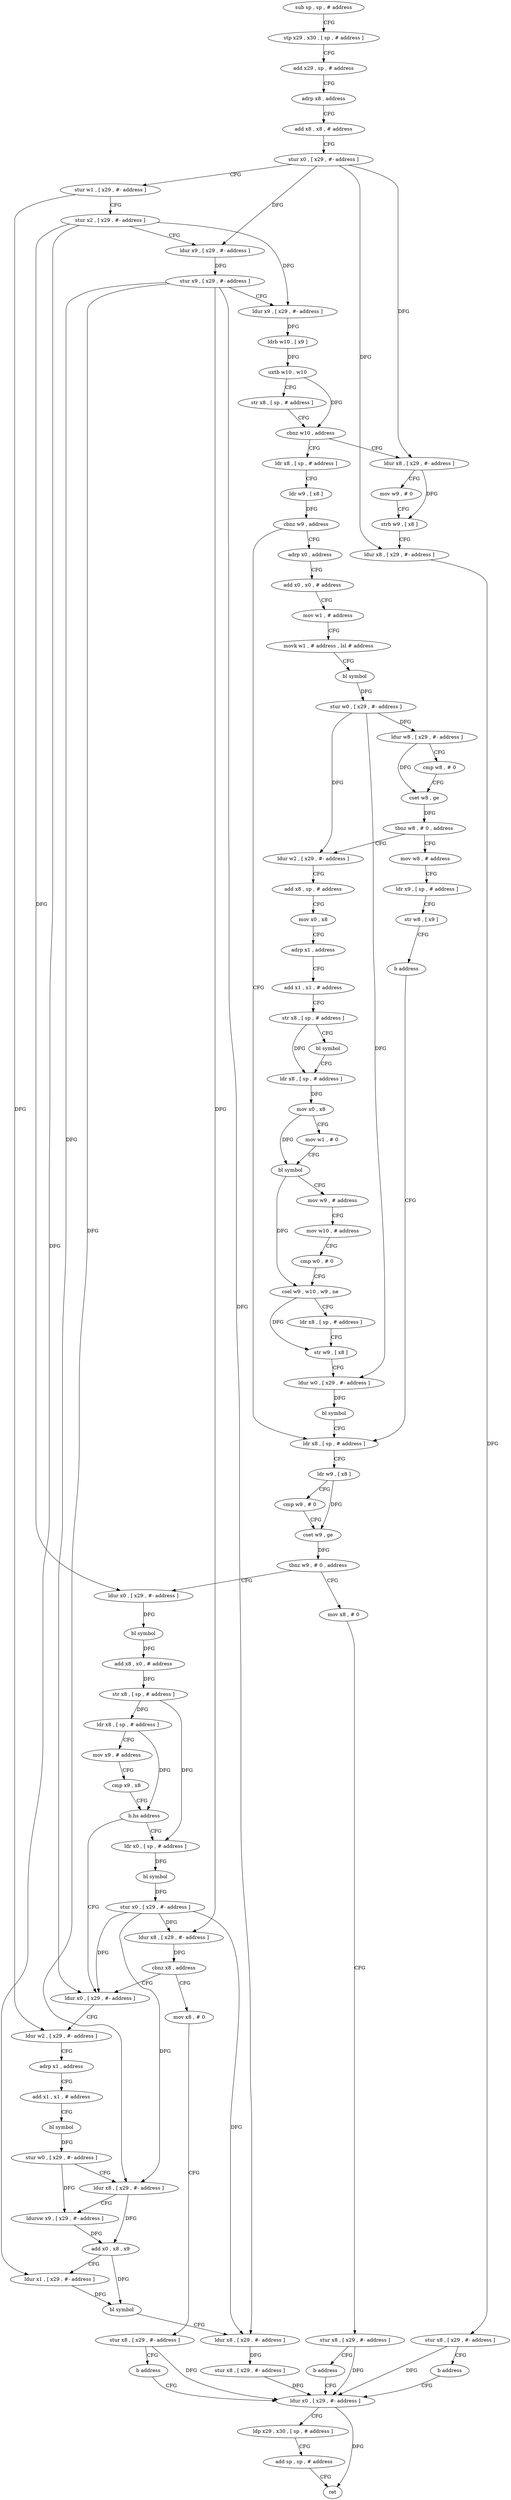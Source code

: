 digraph "func" {
"4329240" [label = "sub sp , sp , # address" ]
"4329244" [label = "stp x29 , x30 , [ sp , # address ]" ]
"4329248" [label = "add x29 , sp , # address" ]
"4329252" [label = "adrp x8 , address" ]
"4329256" [label = "add x8 , x8 , # address" ]
"4329260" [label = "stur x0 , [ x29 , #- address ]" ]
"4329264" [label = "stur w1 , [ x29 , #- address ]" ]
"4329268" [label = "stur x2 , [ x29 , #- address ]" ]
"4329272" [label = "ldur x9 , [ x29 , #- address ]" ]
"4329276" [label = "stur x9 , [ x29 , #- address ]" ]
"4329280" [label = "ldur x9 , [ x29 , #- address ]" ]
"4329284" [label = "ldrb w10 , [ x9 ]" ]
"4329288" [label = "uxtb w10 , w10" ]
"4329292" [label = "str x8 , [ sp , # address ]" ]
"4329296" [label = "cbnz w10 , address" ]
"4329324" [label = "ldr x8 , [ sp , # address ]" ]
"4329300" [label = "ldur x8 , [ x29 , #- address ]" ]
"4329328" [label = "ldr w9 , [ x8 ]" ]
"4329332" [label = "cbnz w9 , address" ]
"4329468" [label = "ldr x8 , [ sp , # address ]" ]
"4329336" [label = "adrp x0 , address" ]
"4329304" [label = "mov w9 , # 0" ]
"4329308" [label = "strb w9 , [ x8 ]" ]
"4329312" [label = "ldur x8 , [ x29 , #- address ]" ]
"4329316" [label = "stur x8 , [ x29 , #- address ]" ]
"4329320" [label = "b address" ]
"4329616" [label = "ldur x0 , [ x29 , #- address ]" ]
"4329472" [label = "ldr w9 , [ x8 ]" ]
"4329476" [label = "cmp w9 , # 0" ]
"4329480" [label = "cset w9 , ge" ]
"4329484" [label = "tbnz w9 , # 0 , address" ]
"4329500" [label = "ldur x0 , [ x29 , #- address ]" ]
"4329488" [label = "mov x8 , # 0" ]
"4329340" [label = "add x0 , x0 , # address" ]
"4329344" [label = "mov w1 , # address" ]
"4329348" [label = "movk w1 , # address , lsl # address" ]
"4329352" [label = "bl symbol" ]
"4329356" [label = "stur w0 , [ x29 , #- address ]" ]
"4329360" [label = "ldur w8 , [ x29 , #- address ]" ]
"4329364" [label = "cmp w8 , # 0" ]
"4329368" [label = "cset w8 , ge" ]
"4329372" [label = "tbnz w8 , # 0 , address" ]
"4329392" [label = "ldur w2 , [ x29 , #- address ]" ]
"4329376" [label = "mov w8 , # address" ]
"4329620" [label = "ldp x29 , x30 , [ sp , # address ]" ]
"4329624" [label = "add sp , sp , # address" ]
"4329628" [label = "ret" ]
"4329504" [label = "bl symbol" ]
"4329508" [label = "add x8 , x0 , # address" ]
"4329512" [label = "str x8 , [ sp , # address ]" ]
"4329516" [label = "ldr x8 , [ sp , # address ]" ]
"4329520" [label = "mov x9 , # address" ]
"4329524" [label = "cmp x9 , x8" ]
"4329528" [label = "b.hs address" ]
"4329564" [label = "ldur x0 , [ x29 , #- address ]" ]
"4329532" [label = "ldr x0 , [ sp , # address ]" ]
"4329492" [label = "stur x8 , [ x29 , #- address ]" ]
"4329496" [label = "b address" ]
"4329396" [label = "add x8 , sp , # address" ]
"4329400" [label = "mov x0 , x8" ]
"4329404" [label = "adrp x1 , address" ]
"4329408" [label = "add x1 , x1 , # address" ]
"4329412" [label = "str x8 , [ sp , # address ]" ]
"4329416" [label = "bl symbol" ]
"4329420" [label = "ldr x8 , [ sp , # address ]" ]
"4329424" [label = "mov x0 , x8" ]
"4329428" [label = "mov w1 , # 0" ]
"4329432" [label = "bl symbol" ]
"4329436" [label = "mov w9 , # address" ]
"4329440" [label = "mov w10 , # address" ]
"4329444" [label = "cmp w0 , # 0" ]
"4329448" [label = "csel w9 , w10 , w9 , ne" ]
"4329452" [label = "ldr x8 , [ sp , # address ]" ]
"4329456" [label = "str w9 , [ x8 ]" ]
"4329460" [label = "ldur w0 , [ x29 , #- address ]" ]
"4329464" [label = "bl symbol" ]
"4329380" [label = "ldr x9 , [ sp , # address ]" ]
"4329384" [label = "str w8 , [ x9 ]" ]
"4329388" [label = "b address" ]
"4329568" [label = "ldur w2 , [ x29 , #- address ]" ]
"4329572" [label = "adrp x1 , address" ]
"4329576" [label = "add x1 , x1 , # address" ]
"4329580" [label = "bl symbol" ]
"4329584" [label = "stur w0 , [ x29 , #- address ]" ]
"4329588" [label = "ldur x8 , [ x29 , #- address ]" ]
"4329592" [label = "ldursw x9 , [ x29 , #- address ]" ]
"4329596" [label = "add x0 , x8 , x9" ]
"4329600" [label = "ldur x1 , [ x29 , #- address ]" ]
"4329604" [label = "bl symbol" ]
"4329608" [label = "ldur x8 , [ x29 , #- address ]" ]
"4329612" [label = "stur x8 , [ x29 , #- address ]" ]
"4329536" [label = "bl symbol" ]
"4329540" [label = "stur x0 , [ x29 , #- address ]" ]
"4329544" [label = "ldur x8 , [ x29 , #- address ]" ]
"4329548" [label = "cbnz x8 , address" ]
"4329552" [label = "mov x8 , # 0" ]
"4329556" [label = "stur x8 , [ x29 , #- address ]" ]
"4329560" [label = "b address" ]
"4329240" -> "4329244" [ label = "CFG" ]
"4329244" -> "4329248" [ label = "CFG" ]
"4329248" -> "4329252" [ label = "CFG" ]
"4329252" -> "4329256" [ label = "CFG" ]
"4329256" -> "4329260" [ label = "CFG" ]
"4329260" -> "4329264" [ label = "CFG" ]
"4329260" -> "4329272" [ label = "DFG" ]
"4329260" -> "4329300" [ label = "DFG" ]
"4329260" -> "4329312" [ label = "DFG" ]
"4329264" -> "4329268" [ label = "CFG" ]
"4329264" -> "4329568" [ label = "DFG" ]
"4329268" -> "4329272" [ label = "CFG" ]
"4329268" -> "4329280" [ label = "DFG" ]
"4329268" -> "4329500" [ label = "DFG" ]
"4329268" -> "4329600" [ label = "DFG" ]
"4329272" -> "4329276" [ label = "DFG" ]
"4329276" -> "4329280" [ label = "CFG" ]
"4329276" -> "4329564" [ label = "DFG" ]
"4329276" -> "4329588" [ label = "DFG" ]
"4329276" -> "4329608" [ label = "DFG" ]
"4329276" -> "4329544" [ label = "DFG" ]
"4329280" -> "4329284" [ label = "DFG" ]
"4329284" -> "4329288" [ label = "DFG" ]
"4329288" -> "4329292" [ label = "CFG" ]
"4329288" -> "4329296" [ label = "DFG" ]
"4329292" -> "4329296" [ label = "CFG" ]
"4329296" -> "4329324" [ label = "CFG" ]
"4329296" -> "4329300" [ label = "CFG" ]
"4329324" -> "4329328" [ label = "CFG" ]
"4329300" -> "4329304" [ label = "CFG" ]
"4329300" -> "4329308" [ label = "DFG" ]
"4329328" -> "4329332" [ label = "DFG" ]
"4329332" -> "4329468" [ label = "CFG" ]
"4329332" -> "4329336" [ label = "CFG" ]
"4329468" -> "4329472" [ label = "CFG" ]
"4329336" -> "4329340" [ label = "CFG" ]
"4329304" -> "4329308" [ label = "CFG" ]
"4329308" -> "4329312" [ label = "CFG" ]
"4329312" -> "4329316" [ label = "DFG" ]
"4329316" -> "4329320" [ label = "CFG" ]
"4329316" -> "4329616" [ label = "DFG" ]
"4329320" -> "4329616" [ label = "CFG" ]
"4329616" -> "4329620" [ label = "CFG" ]
"4329616" -> "4329628" [ label = "DFG" ]
"4329472" -> "4329476" [ label = "CFG" ]
"4329472" -> "4329480" [ label = "DFG" ]
"4329476" -> "4329480" [ label = "CFG" ]
"4329480" -> "4329484" [ label = "DFG" ]
"4329484" -> "4329500" [ label = "CFG" ]
"4329484" -> "4329488" [ label = "CFG" ]
"4329500" -> "4329504" [ label = "DFG" ]
"4329488" -> "4329492" [ label = "CFG" ]
"4329340" -> "4329344" [ label = "CFG" ]
"4329344" -> "4329348" [ label = "CFG" ]
"4329348" -> "4329352" [ label = "CFG" ]
"4329352" -> "4329356" [ label = "DFG" ]
"4329356" -> "4329360" [ label = "DFG" ]
"4329356" -> "4329392" [ label = "DFG" ]
"4329356" -> "4329460" [ label = "DFG" ]
"4329360" -> "4329364" [ label = "CFG" ]
"4329360" -> "4329368" [ label = "DFG" ]
"4329364" -> "4329368" [ label = "CFG" ]
"4329368" -> "4329372" [ label = "DFG" ]
"4329372" -> "4329392" [ label = "CFG" ]
"4329372" -> "4329376" [ label = "CFG" ]
"4329392" -> "4329396" [ label = "CFG" ]
"4329376" -> "4329380" [ label = "CFG" ]
"4329620" -> "4329624" [ label = "CFG" ]
"4329624" -> "4329628" [ label = "CFG" ]
"4329504" -> "4329508" [ label = "DFG" ]
"4329508" -> "4329512" [ label = "DFG" ]
"4329512" -> "4329516" [ label = "DFG" ]
"4329512" -> "4329532" [ label = "DFG" ]
"4329516" -> "4329520" [ label = "CFG" ]
"4329516" -> "4329528" [ label = "DFG" ]
"4329520" -> "4329524" [ label = "CFG" ]
"4329524" -> "4329528" [ label = "CFG" ]
"4329528" -> "4329564" [ label = "CFG" ]
"4329528" -> "4329532" [ label = "CFG" ]
"4329564" -> "4329568" [ label = "CFG" ]
"4329532" -> "4329536" [ label = "DFG" ]
"4329492" -> "4329496" [ label = "CFG" ]
"4329492" -> "4329616" [ label = "DFG" ]
"4329496" -> "4329616" [ label = "CFG" ]
"4329396" -> "4329400" [ label = "CFG" ]
"4329400" -> "4329404" [ label = "CFG" ]
"4329404" -> "4329408" [ label = "CFG" ]
"4329408" -> "4329412" [ label = "CFG" ]
"4329412" -> "4329416" [ label = "CFG" ]
"4329412" -> "4329420" [ label = "DFG" ]
"4329416" -> "4329420" [ label = "CFG" ]
"4329420" -> "4329424" [ label = "DFG" ]
"4329424" -> "4329428" [ label = "CFG" ]
"4329424" -> "4329432" [ label = "DFG" ]
"4329428" -> "4329432" [ label = "CFG" ]
"4329432" -> "4329436" [ label = "CFG" ]
"4329432" -> "4329448" [ label = "DFG" ]
"4329436" -> "4329440" [ label = "CFG" ]
"4329440" -> "4329444" [ label = "CFG" ]
"4329444" -> "4329448" [ label = "CFG" ]
"4329448" -> "4329452" [ label = "CFG" ]
"4329448" -> "4329456" [ label = "DFG" ]
"4329452" -> "4329456" [ label = "CFG" ]
"4329456" -> "4329460" [ label = "CFG" ]
"4329460" -> "4329464" [ label = "DFG" ]
"4329464" -> "4329468" [ label = "CFG" ]
"4329380" -> "4329384" [ label = "CFG" ]
"4329384" -> "4329388" [ label = "CFG" ]
"4329388" -> "4329468" [ label = "CFG" ]
"4329568" -> "4329572" [ label = "CFG" ]
"4329572" -> "4329576" [ label = "CFG" ]
"4329576" -> "4329580" [ label = "CFG" ]
"4329580" -> "4329584" [ label = "DFG" ]
"4329584" -> "4329588" [ label = "CFG" ]
"4329584" -> "4329592" [ label = "DFG" ]
"4329588" -> "4329592" [ label = "CFG" ]
"4329588" -> "4329596" [ label = "DFG" ]
"4329592" -> "4329596" [ label = "DFG" ]
"4329596" -> "4329600" [ label = "CFG" ]
"4329596" -> "4329604" [ label = "DFG" ]
"4329600" -> "4329604" [ label = "DFG" ]
"4329604" -> "4329608" [ label = "CFG" ]
"4329608" -> "4329612" [ label = "DFG" ]
"4329612" -> "4329616" [ label = "DFG" ]
"4329536" -> "4329540" [ label = "DFG" ]
"4329540" -> "4329544" [ label = "DFG" ]
"4329540" -> "4329564" [ label = "DFG" ]
"4329540" -> "4329588" [ label = "DFG" ]
"4329540" -> "4329608" [ label = "DFG" ]
"4329544" -> "4329548" [ label = "DFG" ]
"4329548" -> "4329564" [ label = "CFG" ]
"4329548" -> "4329552" [ label = "CFG" ]
"4329552" -> "4329556" [ label = "CFG" ]
"4329556" -> "4329560" [ label = "CFG" ]
"4329556" -> "4329616" [ label = "DFG" ]
"4329560" -> "4329616" [ label = "CFG" ]
}

